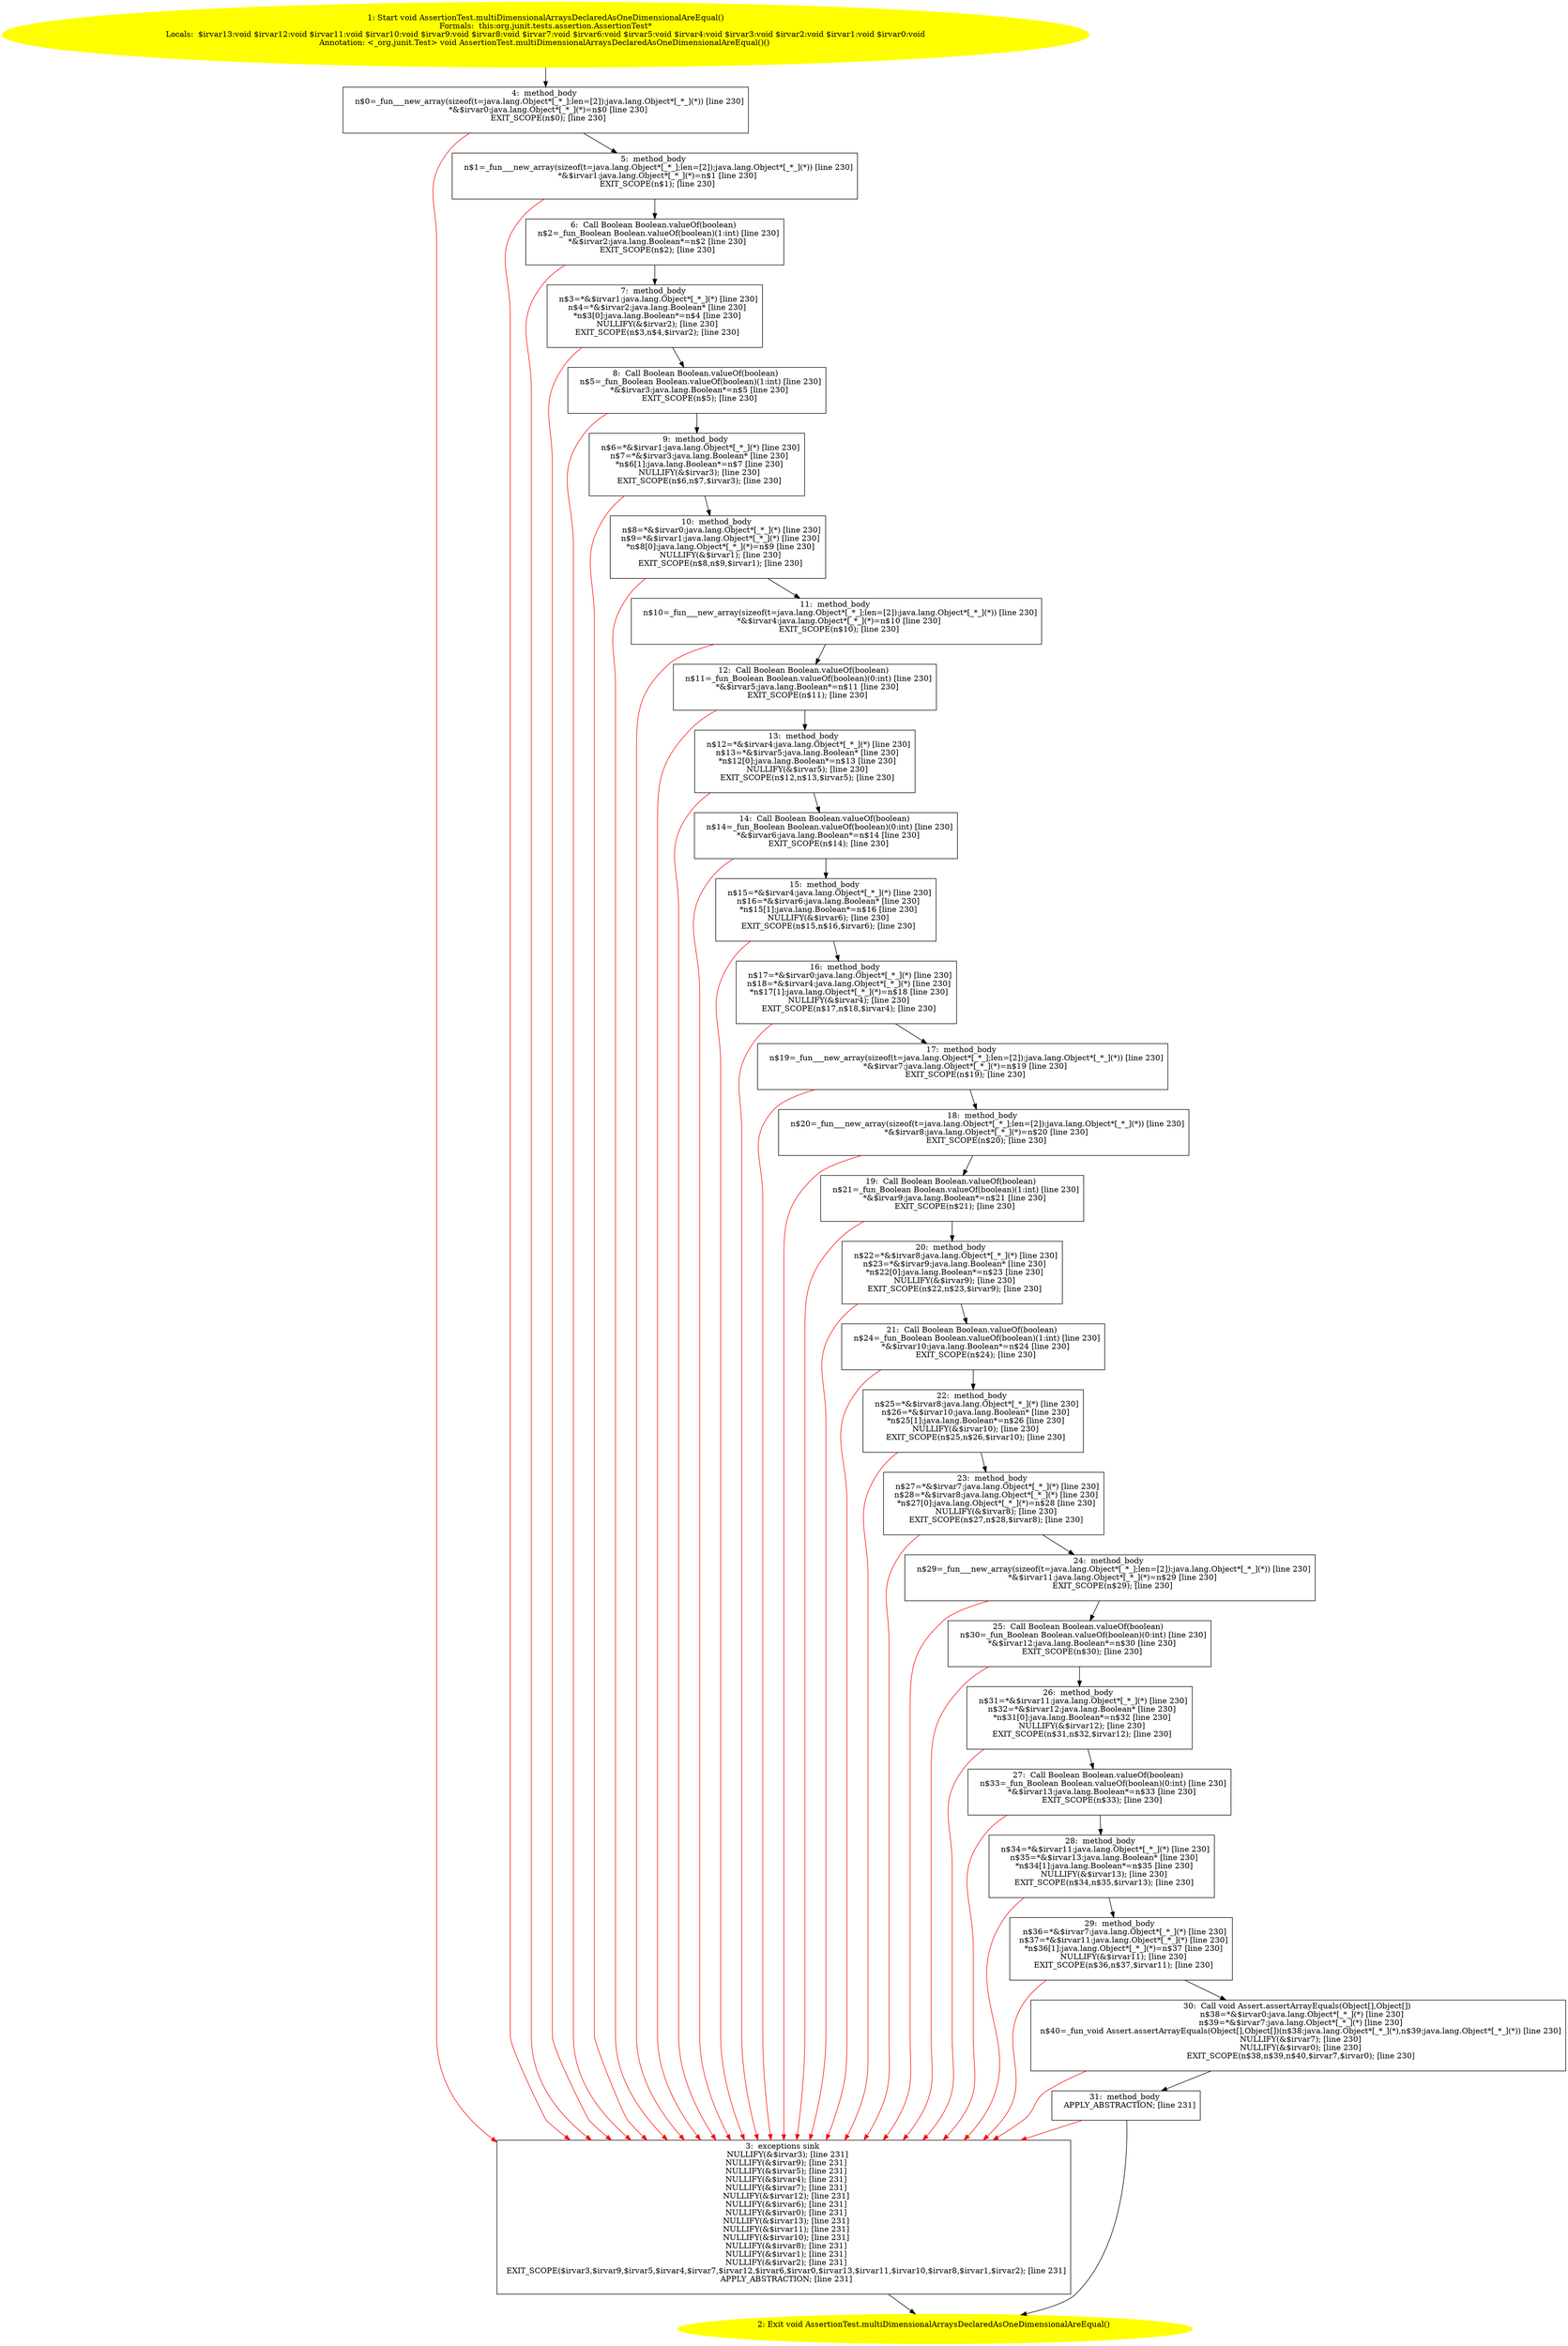 /* @generated */
digraph cfg {
"org.junit.tests.assertion.AssertionTest.multiDimensionalArraysDeclaredAsOneDimensionalAreEqual():voi.4f1177393c8ebe9192173c2d57b76c83_1" [label="1: Start void AssertionTest.multiDimensionalArraysDeclaredAsOneDimensionalAreEqual()\nFormals:  this:org.junit.tests.assertion.AssertionTest*\nLocals:  $irvar13:void $irvar12:void $irvar11:void $irvar10:void $irvar9:void $irvar8:void $irvar7:void $irvar6:void $irvar5:void $irvar4:void $irvar3:void $irvar2:void $irvar1:void $irvar0:void\nAnnotation: <_org.junit.Test> void AssertionTest.multiDimensionalArraysDeclaredAsOneDimensionalAreEqual()() \n  " color=yellow style=filled]
	

	 "org.junit.tests.assertion.AssertionTest.multiDimensionalArraysDeclaredAsOneDimensionalAreEqual():voi.4f1177393c8ebe9192173c2d57b76c83_1" -> "org.junit.tests.assertion.AssertionTest.multiDimensionalArraysDeclaredAsOneDimensionalAreEqual():voi.4f1177393c8ebe9192173c2d57b76c83_4" ;
"org.junit.tests.assertion.AssertionTest.multiDimensionalArraysDeclaredAsOneDimensionalAreEqual():voi.4f1177393c8ebe9192173c2d57b76c83_2" [label="2: Exit void AssertionTest.multiDimensionalArraysDeclaredAsOneDimensionalAreEqual() \n  " color=yellow style=filled]
	

"org.junit.tests.assertion.AssertionTest.multiDimensionalArraysDeclaredAsOneDimensionalAreEqual():voi.4f1177393c8ebe9192173c2d57b76c83_3" [label="3:  exceptions sink \n   NULLIFY(&$irvar3); [line 231]\n  NULLIFY(&$irvar9); [line 231]\n  NULLIFY(&$irvar5); [line 231]\n  NULLIFY(&$irvar4); [line 231]\n  NULLIFY(&$irvar7); [line 231]\n  NULLIFY(&$irvar12); [line 231]\n  NULLIFY(&$irvar6); [line 231]\n  NULLIFY(&$irvar0); [line 231]\n  NULLIFY(&$irvar13); [line 231]\n  NULLIFY(&$irvar11); [line 231]\n  NULLIFY(&$irvar10); [line 231]\n  NULLIFY(&$irvar8); [line 231]\n  NULLIFY(&$irvar1); [line 231]\n  NULLIFY(&$irvar2); [line 231]\n  EXIT_SCOPE($irvar3,$irvar9,$irvar5,$irvar4,$irvar7,$irvar12,$irvar6,$irvar0,$irvar13,$irvar11,$irvar10,$irvar8,$irvar1,$irvar2); [line 231]\n  APPLY_ABSTRACTION; [line 231]\n " shape="box"]
	

	 "org.junit.tests.assertion.AssertionTest.multiDimensionalArraysDeclaredAsOneDimensionalAreEqual():voi.4f1177393c8ebe9192173c2d57b76c83_3" -> "org.junit.tests.assertion.AssertionTest.multiDimensionalArraysDeclaredAsOneDimensionalAreEqual():voi.4f1177393c8ebe9192173c2d57b76c83_2" ;
"org.junit.tests.assertion.AssertionTest.multiDimensionalArraysDeclaredAsOneDimensionalAreEqual():voi.4f1177393c8ebe9192173c2d57b76c83_4" [label="4:  method_body \n   n$0=_fun___new_array(sizeof(t=java.lang.Object*[_*_];len=[2]):java.lang.Object*[_*_](*)) [line 230]\n  *&$irvar0:java.lang.Object*[_*_](*)=n$0 [line 230]\n  EXIT_SCOPE(n$0); [line 230]\n " shape="box"]
	

	 "org.junit.tests.assertion.AssertionTest.multiDimensionalArraysDeclaredAsOneDimensionalAreEqual():voi.4f1177393c8ebe9192173c2d57b76c83_4" -> "org.junit.tests.assertion.AssertionTest.multiDimensionalArraysDeclaredAsOneDimensionalAreEqual():voi.4f1177393c8ebe9192173c2d57b76c83_5" ;
	 "org.junit.tests.assertion.AssertionTest.multiDimensionalArraysDeclaredAsOneDimensionalAreEqual():voi.4f1177393c8ebe9192173c2d57b76c83_4" -> "org.junit.tests.assertion.AssertionTest.multiDimensionalArraysDeclaredAsOneDimensionalAreEqual():voi.4f1177393c8ebe9192173c2d57b76c83_3" [color="red" ];
"org.junit.tests.assertion.AssertionTest.multiDimensionalArraysDeclaredAsOneDimensionalAreEqual():voi.4f1177393c8ebe9192173c2d57b76c83_5" [label="5:  method_body \n   n$1=_fun___new_array(sizeof(t=java.lang.Object*[_*_];len=[2]):java.lang.Object*[_*_](*)) [line 230]\n  *&$irvar1:java.lang.Object*[_*_](*)=n$1 [line 230]\n  EXIT_SCOPE(n$1); [line 230]\n " shape="box"]
	

	 "org.junit.tests.assertion.AssertionTest.multiDimensionalArraysDeclaredAsOneDimensionalAreEqual():voi.4f1177393c8ebe9192173c2d57b76c83_5" -> "org.junit.tests.assertion.AssertionTest.multiDimensionalArraysDeclaredAsOneDimensionalAreEqual():voi.4f1177393c8ebe9192173c2d57b76c83_6" ;
	 "org.junit.tests.assertion.AssertionTest.multiDimensionalArraysDeclaredAsOneDimensionalAreEqual():voi.4f1177393c8ebe9192173c2d57b76c83_5" -> "org.junit.tests.assertion.AssertionTest.multiDimensionalArraysDeclaredAsOneDimensionalAreEqual():voi.4f1177393c8ebe9192173c2d57b76c83_3" [color="red" ];
"org.junit.tests.assertion.AssertionTest.multiDimensionalArraysDeclaredAsOneDimensionalAreEqual():voi.4f1177393c8ebe9192173c2d57b76c83_6" [label="6:  Call Boolean Boolean.valueOf(boolean) \n   n$2=_fun_Boolean Boolean.valueOf(boolean)(1:int) [line 230]\n  *&$irvar2:java.lang.Boolean*=n$2 [line 230]\n  EXIT_SCOPE(n$2); [line 230]\n " shape="box"]
	

	 "org.junit.tests.assertion.AssertionTest.multiDimensionalArraysDeclaredAsOneDimensionalAreEqual():voi.4f1177393c8ebe9192173c2d57b76c83_6" -> "org.junit.tests.assertion.AssertionTest.multiDimensionalArraysDeclaredAsOneDimensionalAreEqual():voi.4f1177393c8ebe9192173c2d57b76c83_7" ;
	 "org.junit.tests.assertion.AssertionTest.multiDimensionalArraysDeclaredAsOneDimensionalAreEqual():voi.4f1177393c8ebe9192173c2d57b76c83_6" -> "org.junit.tests.assertion.AssertionTest.multiDimensionalArraysDeclaredAsOneDimensionalAreEqual():voi.4f1177393c8ebe9192173c2d57b76c83_3" [color="red" ];
"org.junit.tests.assertion.AssertionTest.multiDimensionalArraysDeclaredAsOneDimensionalAreEqual():voi.4f1177393c8ebe9192173c2d57b76c83_7" [label="7:  method_body \n   n$3=*&$irvar1:java.lang.Object*[_*_](*) [line 230]\n  n$4=*&$irvar2:java.lang.Boolean* [line 230]\n  *n$3[0]:java.lang.Boolean*=n$4 [line 230]\n  NULLIFY(&$irvar2); [line 230]\n  EXIT_SCOPE(n$3,n$4,$irvar2); [line 230]\n " shape="box"]
	

	 "org.junit.tests.assertion.AssertionTest.multiDimensionalArraysDeclaredAsOneDimensionalAreEqual():voi.4f1177393c8ebe9192173c2d57b76c83_7" -> "org.junit.tests.assertion.AssertionTest.multiDimensionalArraysDeclaredAsOneDimensionalAreEqual():voi.4f1177393c8ebe9192173c2d57b76c83_8" ;
	 "org.junit.tests.assertion.AssertionTest.multiDimensionalArraysDeclaredAsOneDimensionalAreEqual():voi.4f1177393c8ebe9192173c2d57b76c83_7" -> "org.junit.tests.assertion.AssertionTest.multiDimensionalArraysDeclaredAsOneDimensionalAreEqual():voi.4f1177393c8ebe9192173c2d57b76c83_3" [color="red" ];
"org.junit.tests.assertion.AssertionTest.multiDimensionalArraysDeclaredAsOneDimensionalAreEqual():voi.4f1177393c8ebe9192173c2d57b76c83_8" [label="8:  Call Boolean Boolean.valueOf(boolean) \n   n$5=_fun_Boolean Boolean.valueOf(boolean)(1:int) [line 230]\n  *&$irvar3:java.lang.Boolean*=n$5 [line 230]\n  EXIT_SCOPE(n$5); [line 230]\n " shape="box"]
	

	 "org.junit.tests.assertion.AssertionTest.multiDimensionalArraysDeclaredAsOneDimensionalAreEqual():voi.4f1177393c8ebe9192173c2d57b76c83_8" -> "org.junit.tests.assertion.AssertionTest.multiDimensionalArraysDeclaredAsOneDimensionalAreEqual():voi.4f1177393c8ebe9192173c2d57b76c83_9" ;
	 "org.junit.tests.assertion.AssertionTest.multiDimensionalArraysDeclaredAsOneDimensionalAreEqual():voi.4f1177393c8ebe9192173c2d57b76c83_8" -> "org.junit.tests.assertion.AssertionTest.multiDimensionalArraysDeclaredAsOneDimensionalAreEqual():voi.4f1177393c8ebe9192173c2d57b76c83_3" [color="red" ];
"org.junit.tests.assertion.AssertionTest.multiDimensionalArraysDeclaredAsOneDimensionalAreEqual():voi.4f1177393c8ebe9192173c2d57b76c83_9" [label="9:  method_body \n   n$6=*&$irvar1:java.lang.Object*[_*_](*) [line 230]\n  n$7=*&$irvar3:java.lang.Boolean* [line 230]\n  *n$6[1]:java.lang.Boolean*=n$7 [line 230]\n  NULLIFY(&$irvar3); [line 230]\n  EXIT_SCOPE(n$6,n$7,$irvar3); [line 230]\n " shape="box"]
	

	 "org.junit.tests.assertion.AssertionTest.multiDimensionalArraysDeclaredAsOneDimensionalAreEqual():voi.4f1177393c8ebe9192173c2d57b76c83_9" -> "org.junit.tests.assertion.AssertionTest.multiDimensionalArraysDeclaredAsOneDimensionalAreEqual():voi.4f1177393c8ebe9192173c2d57b76c83_10" ;
	 "org.junit.tests.assertion.AssertionTest.multiDimensionalArraysDeclaredAsOneDimensionalAreEqual():voi.4f1177393c8ebe9192173c2d57b76c83_9" -> "org.junit.tests.assertion.AssertionTest.multiDimensionalArraysDeclaredAsOneDimensionalAreEqual():voi.4f1177393c8ebe9192173c2d57b76c83_3" [color="red" ];
"org.junit.tests.assertion.AssertionTest.multiDimensionalArraysDeclaredAsOneDimensionalAreEqual():voi.4f1177393c8ebe9192173c2d57b76c83_10" [label="10:  method_body \n   n$8=*&$irvar0:java.lang.Object*[_*_](*) [line 230]\n  n$9=*&$irvar1:java.lang.Object*[_*_](*) [line 230]\n  *n$8[0]:java.lang.Object*[_*_](*)=n$9 [line 230]\n  NULLIFY(&$irvar1); [line 230]\n  EXIT_SCOPE(n$8,n$9,$irvar1); [line 230]\n " shape="box"]
	

	 "org.junit.tests.assertion.AssertionTest.multiDimensionalArraysDeclaredAsOneDimensionalAreEqual():voi.4f1177393c8ebe9192173c2d57b76c83_10" -> "org.junit.tests.assertion.AssertionTest.multiDimensionalArraysDeclaredAsOneDimensionalAreEqual():voi.4f1177393c8ebe9192173c2d57b76c83_11" ;
	 "org.junit.tests.assertion.AssertionTest.multiDimensionalArraysDeclaredAsOneDimensionalAreEqual():voi.4f1177393c8ebe9192173c2d57b76c83_10" -> "org.junit.tests.assertion.AssertionTest.multiDimensionalArraysDeclaredAsOneDimensionalAreEqual():voi.4f1177393c8ebe9192173c2d57b76c83_3" [color="red" ];
"org.junit.tests.assertion.AssertionTest.multiDimensionalArraysDeclaredAsOneDimensionalAreEqual():voi.4f1177393c8ebe9192173c2d57b76c83_11" [label="11:  method_body \n   n$10=_fun___new_array(sizeof(t=java.lang.Object*[_*_];len=[2]):java.lang.Object*[_*_](*)) [line 230]\n  *&$irvar4:java.lang.Object*[_*_](*)=n$10 [line 230]\n  EXIT_SCOPE(n$10); [line 230]\n " shape="box"]
	

	 "org.junit.tests.assertion.AssertionTest.multiDimensionalArraysDeclaredAsOneDimensionalAreEqual():voi.4f1177393c8ebe9192173c2d57b76c83_11" -> "org.junit.tests.assertion.AssertionTest.multiDimensionalArraysDeclaredAsOneDimensionalAreEqual():voi.4f1177393c8ebe9192173c2d57b76c83_12" ;
	 "org.junit.tests.assertion.AssertionTest.multiDimensionalArraysDeclaredAsOneDimensionalAreEqual():voi.4f1177393c8ebe9192173c2d57b76c83_11" -> "org.junit.tests.assertion.AssertionTest.multiDimensionalArraysDeclaredAsOneDimensionalAreEqual():voi.4f1177393c8ebe9192173c2d57b76c83_3" [color="red" ];
"org.junit.tests.assertion.AssertionTest.multiDimensionalArraysDeclaredAsOneDimensionalAreEqual():voi.4f1177393c8ebe9192173c2d57b76c83_12" [label="12:  Call Boolean Boolean.valueOf(boolean) \n   n$11=_fun_Boolean Boolean.valueOf(boolean)(0:int) [line 230]\n  *&$irvar5:java.lang.Boolean*=n$11 [line 230]\n  EXIT_SCOPE(n$11); [line 230]\n " shape="box"]
	

	 "org.junit.tests.assertion.AssertionTest.multiDimensionalArraysDeclaredAsOneDimensionalAreEqual():voi.4f1177393c8ebe9192173c2d57b76c83_12" -> "org.junit.tests.assertion.AssertionTest.multiDimensionalArraysDeclaredAsOneDimensionalAreEqual():voi.4f1177393c8ebe9192173c2d57b76c83_13" ;
	 "org.junit.tests.assertion.AssertionTest.multiDimensionalArraysDeclaredAsOneDimensionalAreEqual():voi.4f1177393c8ebe9192173c2d57b76c83_12" -> "org.junit.tests.assertion.AssertionTest.multiDimensionalArraysDeclaredAsOneDimensionalAreEqual():voi.4f1177393c8ebe9192173c2d57b76c83_3" [color="red" ];
"org.junit.tests.assertion.AssertionTest.multiDimensionalArraysDeclaredAsOneDimensionalAreEqual():voi.4f1177393c8ebe9192173c2d57b76c83_13" [label="13:  method_body \n   n$12=*&$irvar4:java.lang.Object*[_*_](*) [line 230]\n  n$13=*&$irvar5:java.lang.Boolean* [line 230]\n  *n$12[0]:java.lang.Boolean*=n$13 [line 230]\n  NULLIFY(&$irvar5); [line 230]\n  EXIT_SCOPE(n$12,n$13,$irvar5); [line 230]\n " shape="box"]
	

	 "org.junit.tests.assertion.AssertionTest.multiDimensionalArraysDeclaredAsOneDimensionalAreEqual():voi.4f1177393c8ebe9192173c2d57b76c83_13" -> "org.junit.tests.assertion.AssertionTest.multiDimensionalArraysDeclaredAsOneDimensionalAreEqual():voi.4f1177393c8ebe9192173c2d57b76c83_14" ;
	 "org.junit.tests.assertion.AssertionTest.multiDimensionalArraysDeclaredAsOneDimensionalAreEqual():voi.4f1177393c8ebe9192173c2d57b76c83_13" -> "org.junit.tests.assertion.AssertionTest.multiDimensionalArraysDeclaredAsOneDimensionalAreEqual():voi.4f1177393c8ebe9192173c2d57b76c83_3" [color="red" ];
"org.junit.tests.assertion.AssertionTest.multiDimensionalArraysDeclaredAsOneDimensionalAreEqual():voi.4f1177393c8ebe9192173c2d57b76c83_14" [label="14:  Call Boolean Boolean.valueOf(boolean) \n   n$14=_fun_Boolean Boolean.valueOf(boolean)(0:int) [line 230]\n  *&$irvar6:java.lang.Boolean*=n$14 [line 230]\n  EXIT_SCOPE(n$14); [line 230]\n " shape="box"]
	

	 "org.junit.tests.assertion.AssertionTest.multiDimensionalArraysDeclaredAsOneDimensionalAreEqual():voi.4f1177393c8ebe9192173c2d57b76c83_14" -> "org.junit.tests.assertion.AssertionTest.multiDimensionalArraysDeclaredAsOneDimensionalAreEqual():voi.4f1177393c8ebe9192173c2d57b76c83_15" ;
	 "org.junit.tests.assertion.AssertionTest.multiDimensionalArraysDeclaredAsOneDimensionalAreEqual():voi.4f1177393c8ebe9192173c2d57b76c83_14" -> "org.junit.tests.assertion.AssertionTest.multiDimensionalArraysDeclaredAsOneDimensionalAreEqual():voi.4f1177393c8ebe9192173c2d57b76c83_3" [color="red" ];
"org.junit.tests.assertion.AssertionTest.multiDimensionalArraysDeclaredAsOneDimensionalAreEqual():voi.4f1177393c8ebe9192173c2d57b76c83_15" [label="15:  method_body \n   n$15=*&$irvar4:java.lang.Object*[_*_](*) [line 230]\n  n$16=*&$irvar6:java.lang.Boolean* [line 230]\n  *n$15[1]:java.lang.Boolean*=n$16 [line 230]\n  NULLIFY(&$irvar6); [line 230]\n  EXIT_SCOPE(n$15,n$16,$irvar6); [line 230]\n " shape="box"]
	

	 "org.junit.tests.assertion.AssertionTest.multiDimensionalArraysDeclaredAsOneDimensionalAreEqual():voi.4f1177393c8ebe9192173c2d57b76c83_15" -> "org.junit.tests.assertion.AssertionTest.multiDimensionalArraysDeclaredAsOneDimensionalAreEqual():voi.4f1177393c8ebe9192173c2d57b76c83_16" ;
	 "org.junit.tests.assertion.AssertionTest.multiDimensionalArraysDeclaredAsOneDimensionalAreEqual():voi.4f1177393c8ebe9192173c2d57b76c83_15" -> "org.junit.tests.assertion.AssertionTest.multiDimensionalArraysDeclaredAsOneDimensionalAreEqual():voi.4f1177393c8ebe9192173c2d57b76c83_3" [color="red" ];
"org.junit.tests.assertion.AssertionTest.multiDimensionalArraysDeclaredAsOneDimensionalAreEqual():voi.4f1177393c8ebe9192173c2d57b76c83_16" [label="16:  method_body \n   n$17=*&$irvar0:java.lang.Object*[_*_](*) [line 230]\n  n$18=*&$irvar4:java.lang.Object*[_*_](*) [line 230]\n  *n$17[1]:java.lang.Object*[_*_](*)=n$18 [line 230]\n  NULLIFY(&$irvar4); [line 230]\n  EXIT_SCOPE(n$17,n$18,$irvar4); [line 230]\n " shape="box"]
	

	 "org.junit.tests.assertion.AssertionTest.multiDimensionalArraysDeclaredAsOneDimensionalAreEqual():voi.4f1177393c8ebe9192173c2d57b76c83_16" -> "org.junit.tests.assertion.AssertionTest.multiDimensionalArraysDeclaredAsOneDimensionalAreEqual():voi.4f1177393c8ebe9192173c2d57b76c83_17" ;
	 "org.junit.tests.assertion.AssertionTest.multiDimensionalArraysDeclaredAsOneDimensionalAreEqual():voi.4f1177393c8ebe9192173c2d57b76c83_16" -> "org.junit.tests.assertion.AssertionTest.multiDimensionalArraysDeclaredAsOneDimensionalAreEqual():voi.4f1177393c8ebe9192173c2d57b76c83_3" [color="red" ];
"org.junit.tests.assertion.AssertionTest.multiDimensionalArraysDeclaredAsOneDimensionalAreEqual():voi.4f1177393c8ebe9192173c2d57b76c83_17" [label="17:  method_body \n   n$19=_fun___new_array(sizeof(t=java.lang.Object*[_*_];len=[2]):java.lang.Object*[_*_](*)) [line 230]\n  *&$irvar7:java.lang.Object*[_*_](*)=n$19 [line 230]\n  EXIT_SCOPE(n$19); [line 230]\n " shape="box"]
	

	 "org.junit.tests.assertion.AssertionTest.multiDimensionalArraysDeclaredAsOneDimensionalAreEqual():voi.4f1177393c8ebe9192173c2d57b76c83_17" -> "org.junit.tests.assertion.AssertionTest.multiDimensionalArraysDeclaredAsOneDimensionalAreEqual():voi.4f1177393c8ebe9192173c2d57b76c83_18" ;
	 "org.junit.tests.assertion.AssertionTest.multiDimensionalArraysDeclaredAsOneDimensionalAreEqual():voi.4f1177393c8ebe9192173c2d57b76c83_17" -> "org.junit.tests.assertion.AssertionTest.multiDimensionalArraysDeclaredAsOneDimensionalAreEqual():voi.4f1177393c8ebe9192173c2d57b76c83_3" [color="red" ];
"org.junit.tests.assertion.AssertionTest.multiDimensionalArraysDeclaredAsOneDimensionalAreEqual():voi.4f1177393c8ebe9192173c2d57b76c83_18" [label="18:  method_body \n   n$20=_fun___new_array(sizeof(t=java.lang.Object*[_*_];len=[2]):java.lang.Object*[_*_](*)) [line 230]\n  *&$irvar8:java.lang.Object*[_*_](*)=n$20 [line 230]\n  EXIT_SCOPE(n$20); [line 230]\n " shape="box"]
	

	 "org.junit.tests.assertion.AssertionTest.multiDimensionalArraysDeclaredAsOneDimensionalAreEqual():voi.4f1177393c8ebe9192173c2d57b76c83_18" -> "org.junit.tests.assertion.AssertionTest.multiDimensionalArraysDeclaredAsOneDimensionalAreEqual():voi.4f1177393c8ebe9192173c2d57b76c83_19" ;
	 "org.junit.tests.assertion.AssertionTest.multiDimensionalArraysDeclaredAsOneDimensionalAreEqual():voi.4f1177393c8ebe9192173c2d57b76c83_18" -> "org.junit.tests.assertion.AssertionTest.multiDimensionalArraysDeclaredAsOneDimensionalAreEqual():voi.4f1177393c8ebe9192173c2d57b76c83_3" [color="red" ];
"org.junit.tests.assertion.AssertionTest.multiDimensionalArraysDeclaredAsOneDimensionalAreEqual():voi.4f1177393c8ebe9192173c2d57b76c83_19" [label="19:  Call Boolean Boolean.valueOf(boolean) \n   n$21=_fun_Boolean Boolean.valueOf(boolean)(1:int) [line 230]\n  *&$irvar9:java.lang.Boolean*=n$21 [line 230]\n  EXIT_SCOPE(n$21); [line 230]\n " shape="box"]
	

	 "org.junit.tests.assertion.AssertionTest.multiDimensionalArraysDeclaredAsOneDimensionalAreEqual():voi.4f1177393c8ebe9192173c2d57b76c83_19" -> "org.junit.tests.assertion.AssertionTest.multiDimensionalArraysDeclaredAsOneDimensionalAreEqual():voi.4f1177393c8ebe9192173c2d57b76c83_20" ;
	 "org.junit.tests.assertion.AssertionTest.multiDimensionalArraysDeclaredAsOneDimensionalAreEqual():voi.4f1177393c8ebe9192173c2d57b76c83_19" -> "org.junit.tests.assertion.AssertionTest.multiDimensionalArraysDeclaredAsOneDimensionalAreEqual():voi.4f1177393c8ebe9192173c2d57b76c83_3" [color="red" ];
"org.junit.tests.assertion.AssertionTest.multiDimensionalArraysDeclaredAsOneDimensionalAreEqual():voi.4f1177393c8ebe9192173c2d57b76c83_20" [label="20:  method_body \n   n$22=*&$irvar8:java.lang.Object*[_*_](*) [line 230]\n  n$23=*&$irvar9:java.lang.Boolean* [line 230]\n  *n$22[0]:java.lang.Boolean*=n$23 [line 230]\n  NULLIFY(&$irvar9); [line 230]\n  EXIT_SCOPE(n$22,n$23,$irvar9); [line 230]\n " shape="box"]
	

	 "org.junit.tests.assertion.AssertionTest.multiDimensionalArraysDeclaredAsOneDimensionalAreEqual():voi.4f1177393c8ebe9192173c2d57b76c83_20" -> "org.junit.tests.assertion.AssertionTest.multiDimensionalArraysDeclaredAsOneDimensionalAreEqual():voi.4f1177393c8ebe9192173c2d57b76c83_21" ;
	 "org.junit.tests.assertion.AssertionTest.multiDimensionalArraysDeclaredAsOneDimensionalAreEqual():voi.4f1177393c8ebe9192173c2d57b76c83_20" -> "org.junit.tests.assertion.AssertionTest.multiDimensionalArraysDeclaredAsOneDimensionalAreEqual():voi.4f1177393c8ebe9192173c2d57b76c83_3" [color="red" ];
"org.junit.tests.assertion.AssertionTest.multiDimensionalArraysDeclaredAsOneDimensionalAreEqual():voi.4f1177393c8ebe9192173c2d57b76c83_21" [label="21:  Call Boolean Boolean.valueOf(boolean) \n   n$24=_fun_Boolean Boolean.valueOf(boolean)(1:int) [line 230]\n  *&$irvar10:java.lang.Boolean*=n$24 [line 230]\n  EXIT_SCOPE(n$24); [line 230]\n " shape="box"]
	

	 "org.junit.tests.assertion.AssertionTest.multiDimensionalArraysDeclaredAsOneDimensionalAreEqual():voi.4f1177393c8ebe9192173c2d57b76c83_21" -> "org.junit.tests.assertion.AssertionTest.multiDimensionalArraysDeclaredAsOneDimensionalAreEqual():voi.4f1177393c8ebe9192173c2d57b76c83_22" ;
	 "org.junit.tests.assertion.AssertionTest.multiDimensionalArraysDeclaredAsOneDimensionalAreEqual():voi.4f1177393c8ebe9192173c2d57b76c83_21" -> "org.junit.tests.assertion.AssertionTest.multiDimensionalArraysDeclaredAsOneDimensionalAreEqual():voi.4f1177393c8ebe9192173c2d57b76c83_3" [color="red" ];
"org.junit.tests.assertion.AssertionTest.multiDimensionalArraysDeclaredAsOneDimensionalAreEqual():voi.4f1177393c8ebe9192173c2d57b76c83_22" [label="22:  method_body \n   n$25=*&$irvar8:java.lang.Object*[_*_](*) [line 230]\n  n$26=*&$irvar10:java.lang.Boolean* [line 230]\n  *n$25[1]:java.lang.Boolean*=n$26 [line 230]\n  NULLIFY(&$irvar10); [line 230]\n  EXIT_SCOPE(n$25,n$26,$irvar10); [line 230]\n " shape="box"]
	

	 "org.junit.tests.assertion.AssertionTest.multiDimensionalArraysDeclaredAsOneDimensionalAreEqual():voi.4f1177393c8ebe9192173c2d57b76c83_22" -> "org.junit.tests.assertion.AssertionTest.multiDimensionalArraysDeclaredAsOneDimensionalAreEqual():voi.4f1177393c8ebe9192173c2d57b76c83_23" ;
	 "org.junit.tests.assertion.AssertionTest.multiDimensionalArraysDeclaredAsOneDimensionalAreEqual():voi.4f1177393c8ebe9192173c2d57b76c83_22" -> "org.junit.tests.assertion.AssertionTest.multiDimensionalArraysDeclaredAsOneDimensionalAreEqual():voi.4f1177393c8ebe9192173c2d57b76c83_3" [color="red" ];
"org.junit.tests.assertion.AssertionTest.multiDimensionalArraysDeclaredAsOneDimensionalAreEqual():voi.4f1177393c8ebe9192173c2d57b76c83_23" [label="23:  method_body \n   n$27=*&$irvar7:java.lang.Object*[_*_](*) [line 230]\n  n$28=*&$irvar8:java.lang.Object*[_*_](*) [line 230]\n  *n$27[0]:java.lang.Object*[_*_](*)=n$28 [line 230]\n  NULLIFY(&$irvar8); [line 230]\n  EXIT_SCOPE(n$27,n$28,$irvar8); [line 230]\n " shape="box"]
	

	 "org.junit.tests.assertion.AssertionTest.multiDimensionalArraysDeclaredAsOneDimensionalAreEqual():voi.4f1177393c8ebe9192173c2d57b76c83_23" -> "org.junit.tests.assertion.AssertionTest.multiDimensionalArraysDeclaredAsOneDimensionalAreEqual():voi.4f1177393c8ebe9192173c2d57b76c83_24" ;
	 "org.junit.tests.assertion.AssertionTest.multiDimensionalArraysDeclaredAsOneDimensionalAreEqual():voi.4f1177393c8ebe9192173c2d57b76c83_23" -> "org.junit.tests.assertion.AssertionTest.multiDimensionalArraysDeclaredAsOneDimensionalAreEqual():voi.4f1177393c8ebe9192173c2d57b76c83_3" [color="red" ];
"org.junit.tests.assertion.AssertionTest.multiDimensionalArraysDeclaredAsOneDimensionalAreEqual():voi.4f1177393c8ebe9192173c2d57b76c83_24" [label="24:  method_body \n   n$29=_fun___new_array(sizeof(t=java.lang.Object*[_*_];len=[2]):java.lang.Object*[_*_](*)) [line 230]\n  *&$irvar11:java.lang.Object*[_*_](*)=n$29 [line 230]\n  EXIT_SCOPE(n$29); [line 230]\n " shape="box"]
	

	 "org.junit.tests.assertion.AssertionTest.multiDimensionalArraysDeclaredAsOneDimensionalAreEqual():voi.4f1177393c8ebe9192173c2d57b76c83_24" -> "org.junit.tests.assertion.AssertionTest.multiDimensionalArraysDeclaredAsOneDimensionalAreEqual():voi.4f1177393c8ebe9192173c2d57b76c83_25" ;
	 "org.junit.tests.assertion.AssertionTest.multiDimensionalArraysDeclaredAsOneDimensionalAreEqual():voi.4f1177393c8ebe9192173c2d57b76c83_24" -> "org.junit.tests.assertion.AssertionTest.multiDimensionalArraysDeclaredAsOneDimensionalAreEqual():voi.4f1177393c8ebe9192173c2d57b76c83_3" [color="red" ];
"org.junit.tests.assertion.AssertionTest.multiDimensionalArraysDeclaredAsOneDimensionalAreEqual():voi.4f1177393c8ebe9192173c2d57b76c83_25" [label="25:  Call Boolean Boolean.valueOf(boolean) \n   n$30=_fun_Boolean Boolean.valueOf(boolean)(0:int) [line 230]\n  *&$irvar12:java.lang.Boolean*=n$30 [line 230]\n  EXIT_SCOPE(n$30); [line 230]\n " shape="box"]
	

	 "org.junit.tests.assertion.AssertionTest.multiDimensionalArraysDeclaredAsOneDimensionalAreEqual():voi.4f1177393c8ebe9192173c2d57b76c83_25" -> "org.junit.tests.assertion.AssertionTest.multiDimensionalArraysDeclaredAsOneDimensionalAreEqual():voi.4f1177393c8ebe9192173c2d57b76c83_26" ;
	 "org.junit.tests.assertion.AssertionTest.multiDimensionalArraysDeclaredAsOneDimensionalAreEqual():voi.4f1177393c8ebe9192173c2d57b76c83_25" -> "org.junit.tests.assertion.AssertionTest.multiDimensionalArraysDeclaredAsOneDimensionalAreEqual():voi.4f1177393c8ebe9192173c2d57b76c83_3" [color="red" ];
"org.junit.tests.assertion.AssertionTest.multiDimensionalArraysDeclaredAsOneDimensionalAreEqual():voi.4f1177393c8ebe9192173c2d57b76c83_26" [label="26:  method_body \n   n$31=*&$irvar11:java.lang.Object*[_*_](*) [line 230]\n  n$32=*&$irvar12:java.lang.Boolean* [line 230]\n  *n$31[0]:java.lang.Boolean*=n$32 [line 230]\n  NULLIFY(&$irvar12); [line 230]\n  EXIT_SCOPE(n$31,n$32,$irvar12); [line 230]\n " shape="box"]
	

	 "org.junit.tests.assertion.AssertionTest.multiDimensionalArraysDeclaredAsOneDimensionalAreEqual():voi.4f1177393c8ebe9192173c2d57b76c83_26" -> "org.junit.tests.assertion.AssertionTest.multiDimensionalArraysDeclaredAsOneDimensionalAreEqual():voi.4f1177393c8ebe9192173c2d57b76c83_27" ;
	 "org.junit.tests.assertion.AssertionTest.multiDimensionalArraysDeclaredAsOneDimensionalAreEqual():voi.4f1177393c8ebe9192173c2d57b76c83_26" -> "org.junit.tests.assertion.AssertionTest.multiDimensionalArraysDeclaredAsOneDimensionalAreEqual():voi.4f1177393c8ebe9192173c2d57b76c83_3" [color="red" ];
"org.junit.tests.assertion.AssertionTest.multiDimensionalArraysDeclaredAsOneDimensionalAreEqual():voi.4f1177393c8ebe9192173c2d57b76c83_27" [label="27:  Call Boolean Boolean.valueOf(boolean) \n   n$33=_fun_Boolean Boolean.valueOf(boolean)(0:int) [line 230]\n  *&$irvar13:java.lang.Boolean*=n$33 [line 230]\n  EXIT_SCOPE(n$33); [line 230]\n " shape="box"]
	

	 "org.junit.tests.assertion.AssertionTest.multiDimensionalArraysDeclaredAsOneDimensionalAreEqual():voi.4f1177393c8ebe9192173c2d57b76c83_27" -> "org.junit.tests.assertion.AssertionTest.multiDimensionalArraysDeclaredAsOneDimensionalAreEqual():voi.4f1177393c8ebe9192173c2d57b76c83_28" ;
	 "org.junit.tests.assertion.AssertionTest.multiDimensionalArraysDeclaredAsOneDimensionalAreEqual():voi.4f1177393c8ebe9192173c2d57b76c83_27" -> "org.junit.tests.assertion.AssertionTest.multiDimensionalArraysDeclaredAsOneDimensionalAreEqual():voi.4f1177393c8ebe9192173c2d57b76c83_3" [color="red" ];
"org.junit.tests.assertion.AssertionTest.multiDimensionalArraysDeclaredAsOneDimensionalAreEqual():voi.4f1177393c8ebe9192173c2d57b76c83_28" [label="28:  method_body \n   n$34=*&$irvar11:java.lang.Object*[_*_](*) [line 230]\n  n$35=*&$irvar13:java.lang.Boolean* [line 230]\n  *n$34[1]:java.lang.Boolean*=n$35 [line 230]\n  NULLIFY(&$irvar13); [line 230]\n  EXIT_SCOPE(n$34,n$35,$irvar13); [line 230]\n " shape="box"]
	

	 "org.junit.tests.assertion.AssertionTest.multiDimensionalArraysDeclaredAsOneDimensionalAreEqual():voi.4f1177393c8ebe9192173c2d57b76c83_28" -> "org.junit.tests.assertion.AssertionTest.multiDimensionalArraysDeclaredAsOneDimensionalAreEqual():voi.4f1177393c8ebe9192173c2d57b76c83_29" ;
	 "org.junit.tests.assertion.AssertionTest.multiDimensionalArraysDeclaredAsOneDimensionalAreEqual():voi.4f1177393c8ebe9192173c2d57b76c83_28" -> "org.junit.tests.assertion.AssertionTest.multiDimensionalArraysDeclaredAsOneDimensionalAreEqual():voi.4f1177393c8ebe9192173c2d57b76c83_3" [color="red" ];
"org.junit.tests.assertion.AssertionTest.multiDimensionalArraysDeclaredAsOneDimensionalAreEqual():voi.4f1177393c8ebe9192173c2d57b76c83_29" [label="29:  method_body \n   n$36=*&$irvar7:java.lang.Object*[_*_](*) [line 230]\n  n$37=*&$irvar11:java.lang.Object*[_*_](*) [line 230]\n  *n$36[1]:java.lang.Object*[_*_](*)=n$37 [line 230]\n  NULLIFY(&$irvar11); [line 230]\n  EXIT_SCOPE(n$36,n$37,$irvar11); [line 230]\n " shape="box"]
	

	 "org.junit.tests.assertion.AssertionTest.multiDimensionalArraysDeclaredAsOneDimensionalAreEqual():voi.4f1177393c8ebe9192173c2d57b76c83_29" -> "org.junit.tests.assertion.AssertionTest.multiDimensionalArraysDeclaredAsOneDimensionalAreEqual():voi.4f1177393c8ebe9192173c2d57b76c83_30" ;
	 "org.junit.tests.assertion.AssertionTest.multiDimensionalArraysDeclaredAsOneDimensionalAreEqual():voi.4f1177393c8ebe9192173c2d57b76c83_29" -> "org.junit.tests.assertion.AssertionTest.multiDimensionalArraysDeclaredAsOneDimensionalAreEqual():voi.4f1177393c8ebe9192173c2d57b76c83_3" [color="red" ];
"org.junit.tests.assertion.AssertionTest.multiDimensionalArraysDeclaredAsOneDimensionalAreEqual():voi.4f1177393c8ebe9192173c2d57b76c83_30" [label="30:  Call void Assert.assertArrayEquals(Object[],Object[]) \n   n$38=*&$irvar0:java.lang.Object*[_*_](*) [line 230]\n  n$39=*&$irvar7:java.lang.Object*[_*_](*) [line 230]\n  n$40=_fun_void Assert.assertArrayEquals(Object[],Object[])(n$38:java.lang.Object*[_*_](*),n$39:java.lang.Object*[_*_](*)) [line 230]\n  NULLIFY(&$irvar7); [line 230]\n  NULLIFY(&$irvar0); [line 230]\n  EXIT_SCOPE(n$38,n$39,n$40,$irvar7,$irvar0); [line 230]\n " shape="box"]
	

	 "org.junit.tests.assertion.AssertionTest.multiDimensionalArraysDeclaredAsOneDimensionalAreEqual():voi.4f1177393c8ebe9192173c2d57b76c83_30" -> "org.junit.tests.assertion.AssertionTest.multiDimensionalArraysDeclaredAsOneDimensionalAreEqual():voi.4f1177393c8ebe9192173c2d57b76c83_31" ;
	 "org.junit.tests.assertion.AssertionTest.multiDimensionalArraysDeclaredAsOneDimensionalAreEqual():voi.4f1177393c8ebe9192173c2d57b76c83_30" -> "org.junit.tests.assertion.AssertionTest.multiDimensionalArraysDeclaredAsOneDimensionalAreEqual():voi.4f1177393c8ebe9192173c2d57b76c83_3" [color="red" ];
"org.junit.tests.assertion.AssertionTest.multiDimensionalArraysDeclaredAsOneDimensionalAreEqual():voi.4f1177393c8ebe9192173c2d57b76c83_31" [label="31:  method_body \n   APPLY_ABSTRACTION; [line 231]\n " shape="box"]
	

	 "org.junit.tests.assertion.AssertionTest.multiDimensionalArraysDeclaredAsOneDimensionalAreEqual():voi.4f1177393c8ebe9192173c2d57b76c83_31" -> "org.junit.tests.assertion.AssertionTest.multiDimensionalArraysDeclaredAsOneDimensionalAreEqual():voi.4f1177393c8ebe9192173c2d57b76c83_2" ;
	 "org.junit.tests.assertion.AssertionTest.multiDimensionalArraysDeclaredAsOneDimensionalAreEqual():voi.4f1177393c8ebe9192173c2d57b76c83_31" -> "org.junit.tests.assertion.AssertionTest.multiDimensionalArraysDeclaredAsOneDimensionalAreEqual():voi.4f1177393c8ebe9192173c2d57b76c83_3" [color="red" ];
}
